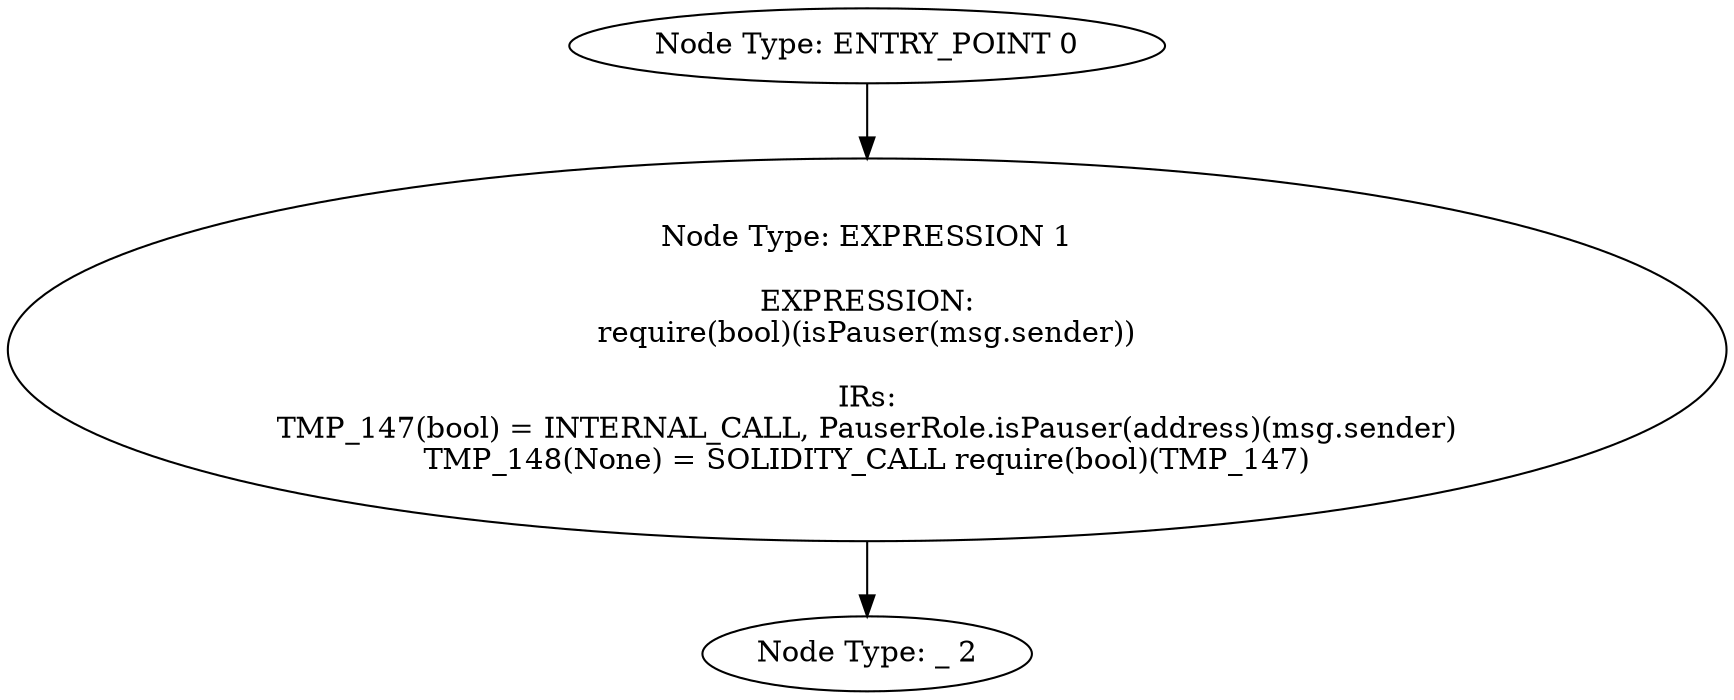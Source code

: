digraph{
0[label="Node Type: ENTRY_POINT 0
"];
0->1;
1[label="Node Type: EXPRESSION 1

EXPRESSION:
require(bool)(isPauser(msg.sender))

IRs:
TMP_147(bool) = INTERNAL_CALL, PauserRole.isPauser(address)(msg.sender)
TMP_148(None) = SOLIDITY_CALL require(bool)(TMP_147)"];
1->2;
2[label="Node Type: _ 2
"];
}
